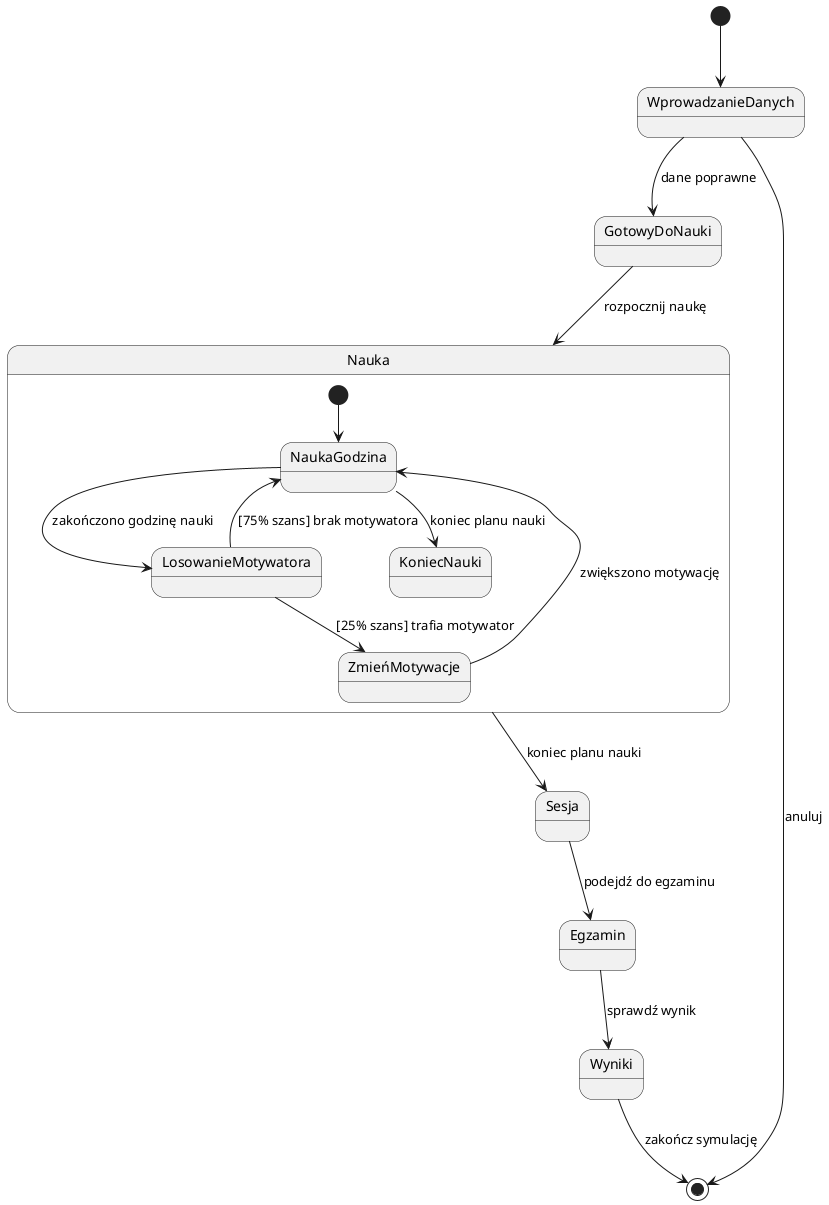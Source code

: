 @startuml
[*] --> WprowadzanieDanych

WprowadzanieDanych --> GotowyDoNauki : dane poprawne
WprowadzanieDanych --> [*] : anuluj

GotowyDoNauki --> Nauka : rozpocznij naukę

state Nauka {
    [*] --> NaukaGodzina
    NaukaGodzina --> LosowanieMotywatora : zakończono godzinę nauki
    LosowanieMotywatora --> ZmieńMotywacje : [25% szans] trafia motywator
    LosowanieMotywatora --> NaukaGodzina : [75% szans] brak motywatora
    ZmieńMotywacje --> NaukaGodzina : zwiększono motywację
    NaukaGodzina --> KoniecNauki : koniec planu nauki
}

Nauka --> Sesja : koniec planu nauki
Sesja --> Egzamin : podejdź do egzaminu
Egzamin --> Wyniki : sprawdź wynik
Wyniki --> [*] : zakończ symulację

@enduml